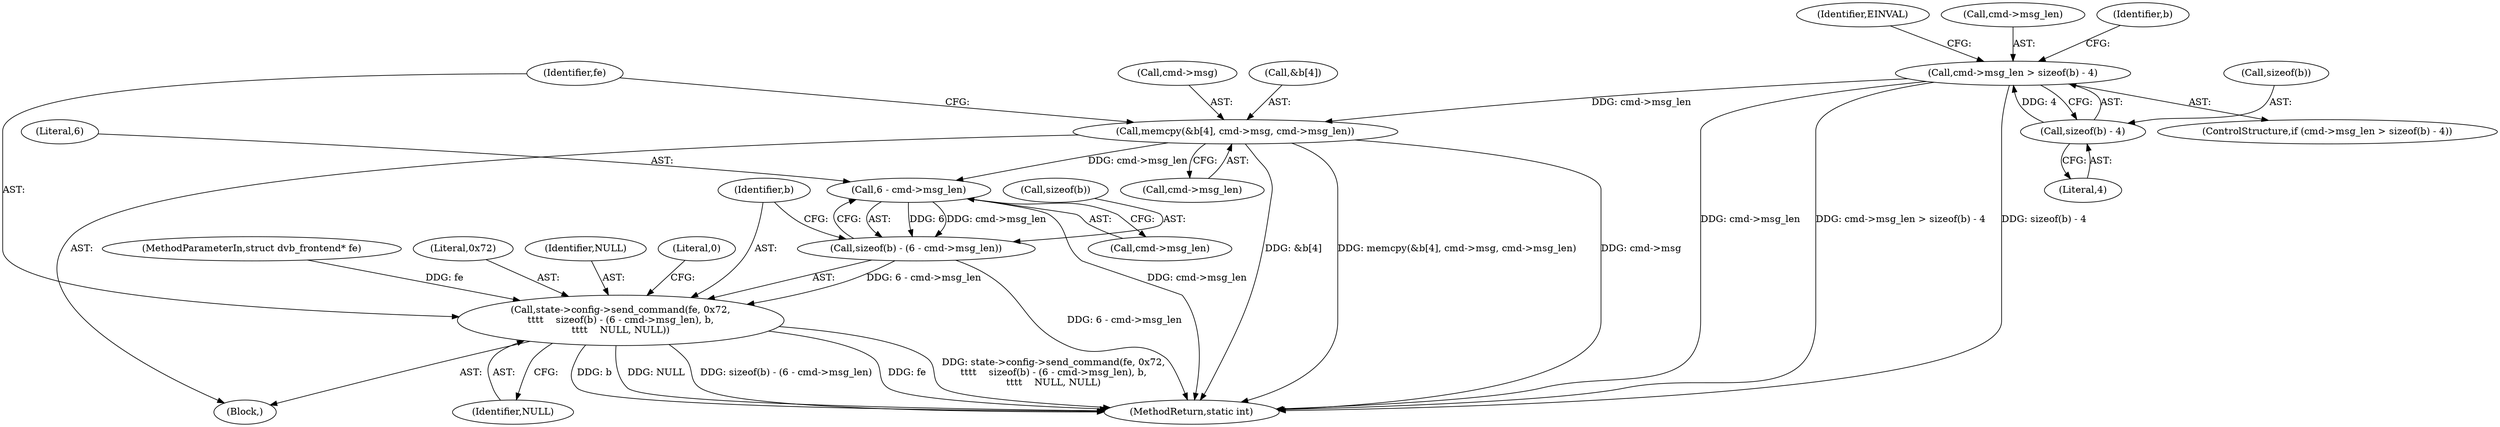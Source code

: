 digraph "0_linux_f2e323ec96077642d397bb1c355def536d489d16@API" {
"1000116" [label="(Call,cmd->msg_len > sizeof(b) - 4)"];
"1000120" [label="(Call,sizeof(b) - 4)"];
"1000127" [label="(Call,memcpy(&b[4], cmd->msg, cmd->msg_len))"];
"1000144" [label="(Call,6 - cmd->msg_len)"];
"1000141" [label="(Call,sizeof(b) - (6 - cmd->msg_len))"];
"1000138" [label="(Call,state->config->send_command(fe, 0x72,\n\t\t\t\t    sizeof(b) - (6 - cmd->msg_len), b,\n\t\t\t\t    NULL, NULL))"];
"1000132" [label="(Call,cmd->msg)"];
"1000127" [label="(Call,memcpy(&b[4], cmd->msg, cmd->msg_len))"];
"1000153" [label="(Literal,0)"];
"1000121" [label="(Call,sizeof(b))"];
"1000101" [label="(MethodParameterIn,struct dvb_frontend* fe)"];
"1000145" [label="(Literal,6)"];
"1000142" [label="(Call,sizeof(b))"];
"1000135" [label="(Call,cmd->msg_len)"];
"1000126" [label="(Identifier,EINVAL)"];
"1000120" [label="(Call,sizeof(b) - 4)"];
"1000154" [label="(MethodReturn,static int)"];
"1000141" [label="(Call,sizeof(b) - (6 - cmd->msg_len))"];
"1000103" [label="(Block,)"];
"1000138" [label="(Call,state->config->send_command(fe, 0x72,\n\t\t\t\t    sizeof(b) - (6 - cmd->msg_len), b,\n\t\t\t\t    NULL, NULL))"];
"1000128" [label="(Call,&b[4])"];
"1000151" [label="(Identifier,NULL)"];
"1000139" [label="(Identifier,fe)"];
"1000140" [label="(Literal,0x72)"];
"1000117" [label="(Call,cmd->msg_len)"];
"1000144" [label="(Call,6 - cmd->msg_len)"];
"1000150" [label="(Identifier,NULL)"];
"1000146" [label="(Call,cmd->msg_len)"];
"1000130" [label="(Identifier,b)"];
"1000123" [label="(Literal,4)"];
"1000149" [label="(Identifier,b)"];
"1000115" [label="(ControlStructure,if (cmd->msg_len > sizeof(b) - 4))"];
"1000116" [label="(Call,cmd->msg_len > sizeof(b) - 4)"];
"1000116" -> "1000115"  [label="AST: "];
"1000116" -> "1000120"  [label="CFG: "];
"1000117" -> "1000116"  [label="AST: "];
"1000120" -> "1000116"  [label="AST: "];
"1000126" -> "1000116"  [label="CFG: "];
"1000130" -> "1000116"  [label="CFG: "];
"1000116" -> "1000154"  [label="DDG: cmd->msg_len"];
"1000116" -> "1000154"  [label="DDG: cmd->msg_len > sizeof(b) - 4"];
"1000116" -> "1000154"  [label="DDG: sizeof(b) - 4"];
"1000120" -> "1000116"  [label="DDG: 4"];
"1000116" -> "1000127"  [label="DDG: cmd->msg_len"];
"1000120" -> "1000123"  [label="CFG: "];
"1000121" -> "1000120"  [label="AST: "];
"1000123" -> "1000120"  [label="AST: "];
"1000127" -> "1000103"  [label="AST: "];
"1000127" -> "1000135"  [label="CFG: "];
"1000128" -> "1000127"  [label="AST: "];
"1000132" -> "1000127"  [label="AST: "];
"1000135" -> "1000127"  [label="AST: "];
"1000139" -> "1000127"  [label="CFG: "];
"1000127" -> "1000154"  [label="DDG: memcpy(&b[4], cmd->msg, cmd->msg_len)"];
"1000127" -> "1000154"  [label="DDG: cmd->msg"];
"1000127" -> "1000154"  [label="DDG: &b[4]"];
"1000127" -> "1000144"  [label="DDG: cmd->msg_len"];
"1000144" -> "1000141"  [label="AST: "];
"1000144" -> "1000146"  [label="CFG: "];
"1000145" -> "1000144"  [label="AST: "];
"1000146" -> "1000144"  [label="AST: "];
"1000141" -> "1000144"  [label="CFG: "];
"1000144" -> "1000154"  [label="DDG: cmd->msg_len"];
"1000144" -> "1000141"  [label="DDG: 6"];
"1000144" -> "1000141"  [label="DDG: cmd->msg_len"];
"1000141" -> "1000138"  [label="AST: "];
"1000142" -> "1000141"  [label="AST: "];
"1000149" -> "1000141"  [label="CFG: "];
"1000141" -> "1000154"  [label="DDG: 6 - cmd->msg_len"];
"1000141" -> "1000138"  [label="DDG: 6 - cmd->msg_len"];
"1000138" -> "1000103"  [label="AST: "];
"1000138" -> "1000151"  [label="CFG: "];
"1000139" -> "1000138"  [label="AST: "];
"1000140" -> "1000138"  [label="AST: "];
"1000149" -> "1000138"  [label="AST: "];
"1000150" -> "1000138"  [label="AST: "];
"1000151" -> "1000138"  [label="AST: "];
"1000153" -> "1000138"  [label="CFG: "];
"1000138" -> "1000154"  [label="DDG: b"];
"1000138" -> "1000154"  [label="DDG: NULL"];
"1000138" -> "1000154"  [label="DDG: sizeof(b) - (6 - cmd->msg_len)"];
"1000138" -> "1000154"  [label="DDG: fe"];
"1000138" -> "1000154"  [label="DDG: state->config->send_command(fe, 0x72,\n\t\t\t\t    sizeof(b) - (6 - cmd->msg_len), b,\n\t\t\t\t    NULL, NULL)"];
"1000101" -> "1000138"  [label="DDG: fe"];
}
